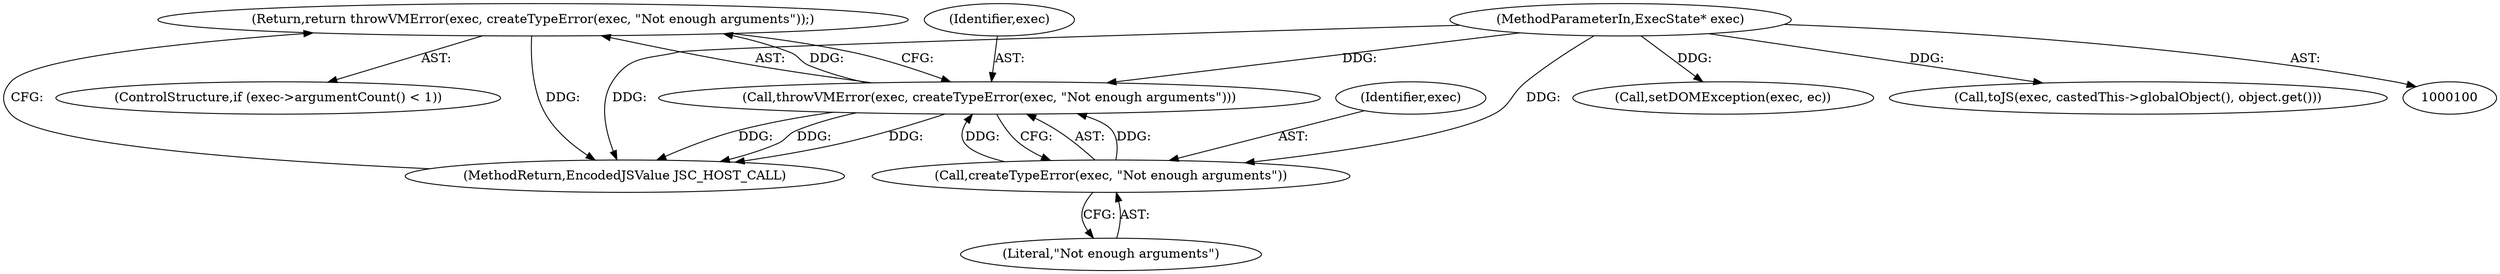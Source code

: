 digraph "1_Chrome_b944f670bb7a8a919daac497a4ea0536c954c201_19@del" {
"1000108" [label="(Return,return throwVMError(exec, createTypeError(exec, \"Not enough arguments\"));)"];
"1000109" [label="(Call,throwVMError(exec, createTypeError(exec, \"Not enough arguments\")))"];
"1000111" [label="(Call,createTypeError(exec, \"Not enough arguments\"))"];
"1000101" [label="(MethodParameterIn,ExecState* exec)"];
"1000104" [label="(ControlStructure,if (exec->argumentCount() < 1))"];
"1000111" [label="(Call,createTypeError(exec, \"Not enough arguments\"))"];
"1000161" [label="(MethodReturn,EncodedJSValue JSC_HOST_CALL)"];
"1000148" [label="(Call,setDOMException(exec, ec))"];
"1000110" [label="(Identifier,exec)"];
"1000101" [label="(MethodParameterIn,ExecState* exec)"];
"1000109" [label="(Call,throwVMError(exec, createTypeError(exec, \"Not enough arguments\")))"];
"1000112" [label="(Identifier,exec)"];
"1000113" [label="(Literal,\"Not enough arguments\")"];
"1000157" [label="(Call,toJS(exec, castedThis->globalObject(), object.get()))"];
"1000108" [label="(Return,return throwVMError(exec, createTypeError(exec, \"Not enough arguments\"));)"];
"1000108" -> "1000104"  [label="AST: "];
"1000108" -> "1000109"  [label="CFG: "];
"1000109" -> "1000108"  [label="AST: "];
"1000161" -> "1000108"  [label="CFG: "];
"1000108" -> "1000161"  [label="DDG: "];
"1000109" -> "1000108"  [label="DDG: "];
"1000109" -> "1000111"  [label="CFG: "];
"1000110" -> "1000109"  [label="AST: "];
"1000111" -> "1000109"  [label="AST: "];
"1000109" -> "1000161"  [label="DDG: "];
"1000109" -> "1000161"  [label="DDG: "];
"1000109" -> "1000161"  [label="DDG: "];
"1000111" -> "1000109"  [label="DDG: "];
"1000111" -> "1000109"  [label="DDG: "];
"1000101" -> "1000109"  [label="DDG: "];
"1000111" -> "1000113"  [label="CFG: "];
"1000112" -> "1000111"  [label="AST: "];
"1000113" -> "1000111"  [label="AST: "];
"1000101" -> "1000111"  [label="DDG: "];
"1000101" -> "1000100"  [label="AST: "];
"1000101" -> "1000161"  [label="DDG: "];
"1000101" -> "1000148"  [label="DDG: "];
"1000101" -> "1000157"  [label="DDG: "];
}
